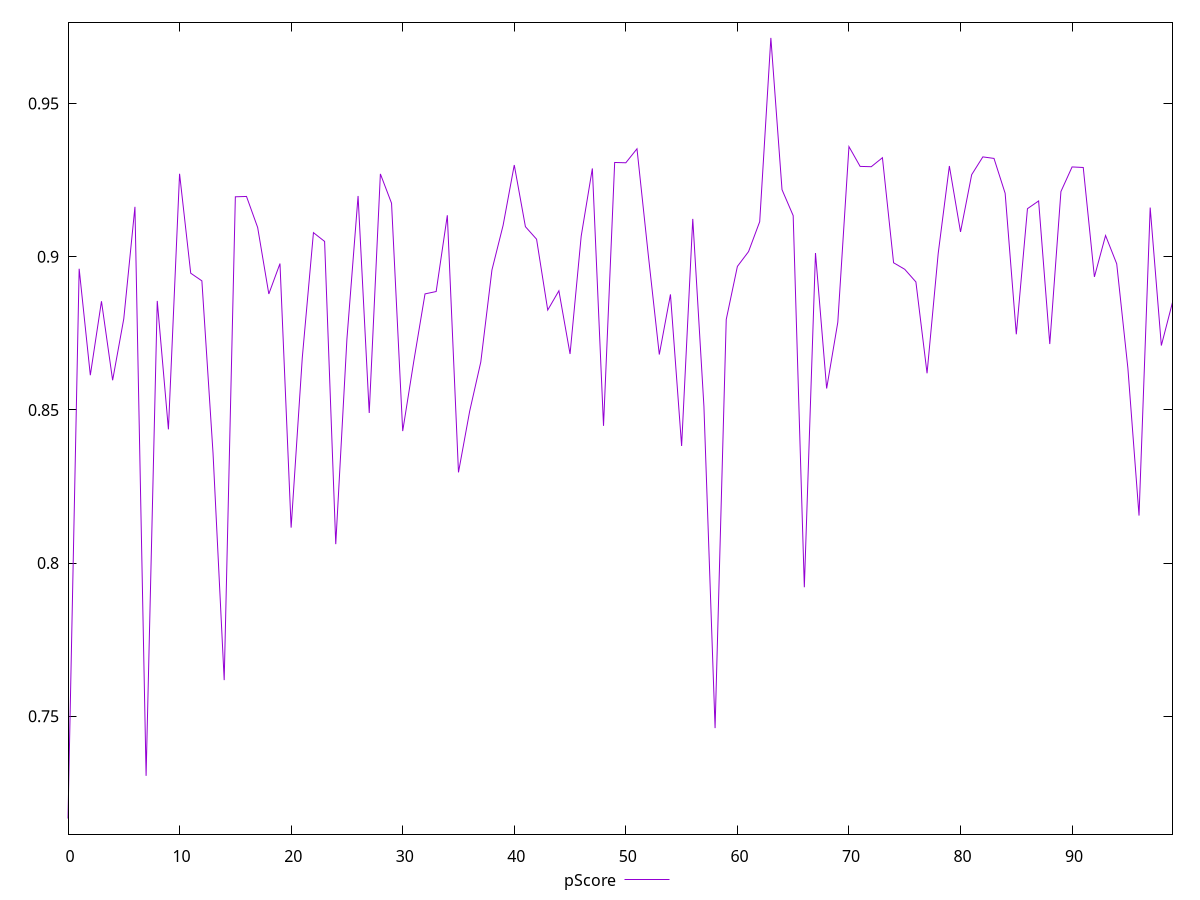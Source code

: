 reset

$pScore <<EOF
0 0.716623606900145
1 0.8960815313139014
2 0.8613388928874143
3 0.8854754166831088
4 0.8596912893020421
5 0.8797745153407399
6 0.9162896281483098
7 0.7305545440197038
8 0.8855791947751888
9 0.8436615840799425
10 0.9270860682796305
11 0.8946312200768656
12 0.8921243308380331
13 0.8358584012535468
14 0.7617984848886946
15 0.9195711413569293
16 0.9196812117991033
17 0.9095475630374815
18 0.887850010101503
19 0.8977761366363063
20 0.8115690839925794
21 0.8670397557992576
22 0.9078677787552989
23 0.9049976057704022
24 0.8061858047532038
25 0.8731044795645194
26 0.9198466074159581
27 0.8490086988626354
28 0.9270384263136177
29 0.9174753866553553
30 0.8430915840211187
31 0.866015201470033
32 0.8878779996785593
33 0.8886454878984414
34 0.913537921423361
35 0.8296152205615422
36 0.8495287481361385
37 0.8656450844344167
38 0.895696978403456
39 0.9102596033937964
40 0.9299445735158935
41 0.9098160832711562
42 0.9057247125235968
43 0.8825992444089976
44 0.8888912585252604
45 0.8682623057390692
46 0.9067392790142719
47 0.9288200965041638
48 0.8448000550601183
49 0.930775765571886
50 0.930676636537898
51 0.935239024890496
52 0.9010223460409792
53 0.8680863691816452
54 0.8877115271071636
55 0.8382255719821353
56 0.9123609408602178
57 0.8511279463878044
58 0.7461374134131165
59 0.879521114107442
60 0.8968468487031516
61 0.9016818486340489
62 0.9114562793262662
63 0.9714350674558014
64 0.9218944437504071
65 0.9134271848594796
66 0.7921216638944458
67 0.9012065108145735
68 0.8569938402883277
69 0.8786196622245372
70 0.9359466740721676
71 0.9294957542879664
72 0.9293911414253506
73 0.9323303875517398
74 0.898036713817389
75 0.8959049029400405
76 0.8917781215126748
77 0.8619657714492148
78 0.9011137819871304
79 0.9296195826150522
80 0.9080986689507444
81 0.9267907499957094
82 0.9325963073300265
83 0.932098298978293
84 0.9207060869412977
85 0.874678016027186
86 0.9156929774156194
87 0.9182174210154828
88 0.8715089323793679
89 0.9212852317632141
90 0.9293167712435542
91 0.9291375389554215
92 0.8934281060894478
93 0.9069293697918107
94 0.897696235027889
95 0.8636565805542162
96 0.8155033671567211
97 0.9160528551502729
98 0.8710182310520196
99 0.8851185921543544
EOF

set key outside below
set xrange [0:99]
set yrange [0.711527377689032:0.9765312966669145]
set trange [0.711527377689032:0.9765312966669145]
set terminal svg size 640, 500 enhanced background rgb 'white'
set output "report_00013_2021-02-09T12-04-24.940Z/first-contentful-paint/samples/pages+cached+noadtech+nomedia/pScore/values.svg"

plot $pScore title "pScore" with line

reset

